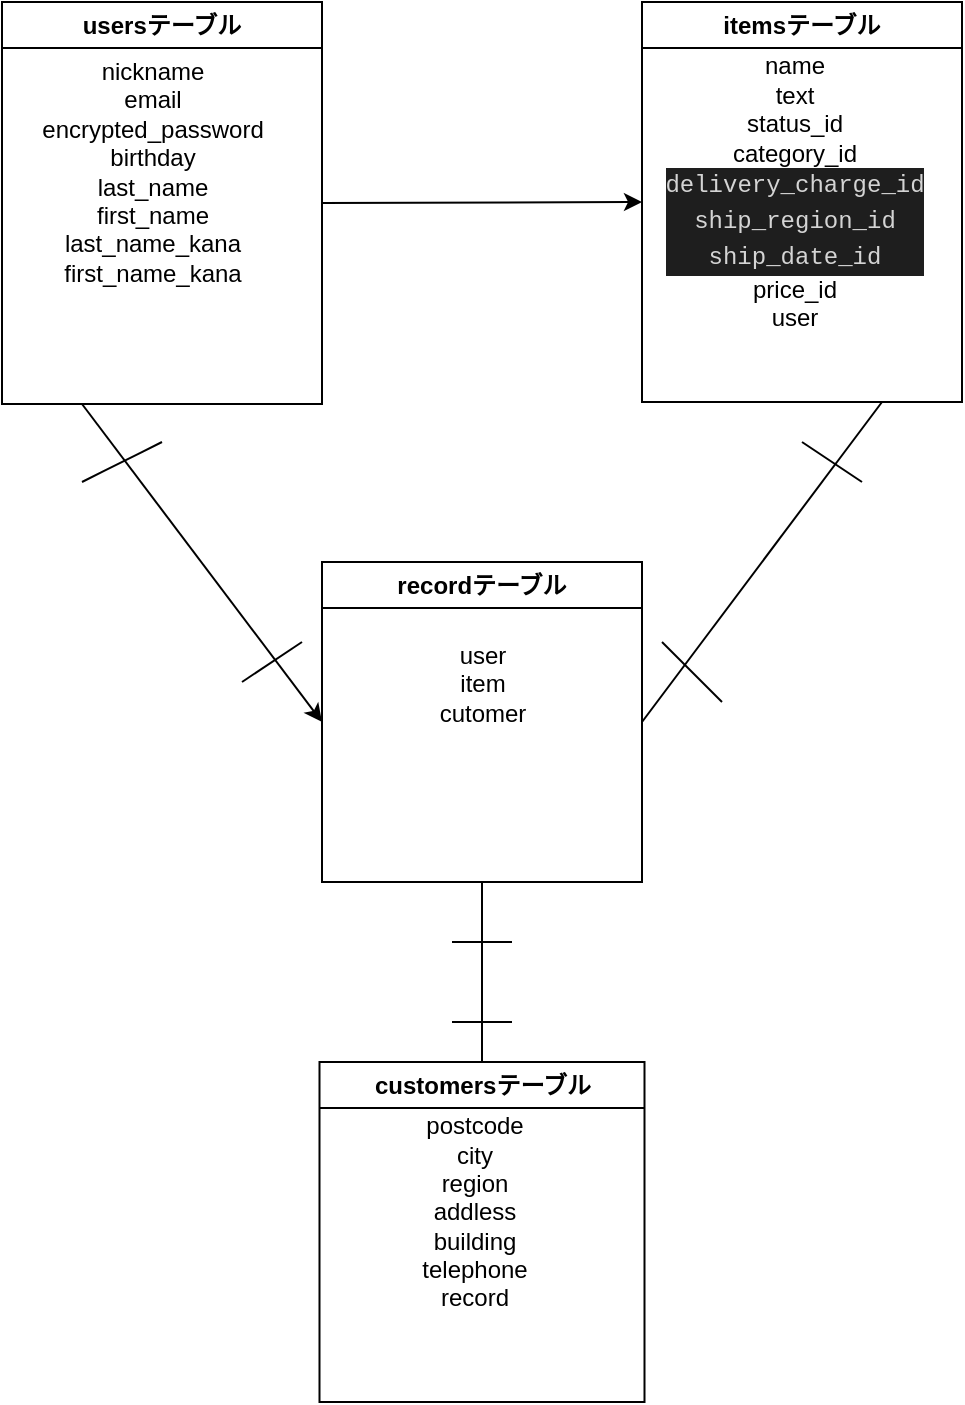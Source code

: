 <mxfile>
    <diagram id="hqYqz-_CxKHIi5i51m1a" name="ページ1">
        <mxGraphModel dx="346" dy="468" grid="1" gridSize="10" guides="0" tooltips="1" connect="1" arrows="1" fold="1" page="1" pageScale="1" pageWidth="827" pageHeight="1169" math="0" shadow="0">
            <root>
                <mxCell id="0"/>
                <mxCell id="1" parent="0"/>
                <mxCell id="7" style="edgeStyle=none;html=1;exitX=0.25;exitY=1;exitDx=0;exitDy=0;entryX=0;entryY=0.5;entryDx=0;entryDy=0;" parent="1" source="2" target="5" edge="1">
                    <mxGeometry relative="1" as="geometry"/>
                </mxCell>
                <mxCell id="23" style="edgeStyle=none;html=1;exitX=1;exitY=0.5;exitDx=0;exitDy=0;entryX=0;entryY=0.5;entryDx=0;entryDy=0;" parent="1" source="2" target="3" edge="1">
                    <mxGeometry relative="1" as="geometry"/>
                </mxCell>
                <mxCell id="2" value="usersテーブル" style="swimlane;whiteSpace=wrap;html=1;" parent="1" vertex="1">
                    <mxGeometry x="120" y="40" width="160" height="201" as="geometry"/>
                </mxCell>
                <mxCell id="9" value="nickname&lt;br&gt;email&lt;br&gt;encrypted_password&lt;br&gt;birthday&lt;br&gt;last_name&lt;br&gt;first_name&lt;br&gt;last_name_kana&lt;br&gt;first_name_kana" style="text;html=1;align=center;verticalAlign=middle;resizable=0;points=[];autosize=1;strokeColor=none;fillColor=none;" parent="2" vertex="1">
                    <mxGeometry x="10" y="20" width="130" height="130" as="geometry"/>
                </mxCell>
                <mxCell id="3" value="itemsテーブル" style="swimlane;whiteSpace=wrap;html=1;" parent="1" vertex="1">
                    <mxGeometry x="440" y="40" width="160" height="200" as="geometry"/>
                </mxCell>
                <mxCell id="67" value="name&lt;br&gt;text&lt;br&gt;status_id&lt;br&gt;category_id&lt;br&gt;&lt;div style=&quot;color: rgb(212, 212, 212); background-color: rgb(30, 30, 30); font-family: Menlo, Monaco, &amp;quot;Courier New&amp;quot;, monospace; line-height: 18px;&quot;&gt;delivery_charge_id&lt;/div&gt;&lt;div style=&quot;color: rgb(212, 212, 212); background-color: rgb(30, 30, 30); font-family: Menlo, Monaco, &amp;quot;Courier New&amp;quot;, monospace; line-height: 18px;&quot;&gt;&lt;div style=&quot;line-height: 18px;&quot;&gt;ship_region_id&lt;/div&gt;&lt;div style=&quot;line-height: 18px;&quot;&gt;&lt;div style=&quot;line-height: 18px;&quot;&gt;ship_date_id&lt;/div&gt;&lt;/div&gt;&lt;/div&gt;price_id&lt;br&gt;user" style="text;html=1;align=center;verticalAlign=middle;resizable=0;points=[];autosize=1;strokeColor=none;fillColor=none;" parent="3" vertex="1">
                    <mxGeometry x="1" y="20" width="150" height="150" as="geometry"/>
                </mxCell>
                <mxCell id="5" value="recordテーブル" style="swimlane;whiteSpace=wrap;html=1;" parent="1" vertex="1">
                    <mxGeometry x="280" y="320" width="160" height="160" as="geometry"/>
                </mxCell>
                <mxCell id="11" value="user&lt;br&gt;item&lt;br&gt;cutomer&lt;br&gt;" style="text;html=1;align=center;verticalAlign=middle;resizable=0;points=[];autosize=1;strokeColor=none;fillColor=none;" parent="5" vertex="1">
                    <mxGeometry x="45" y="31" width="70" height="60" as="geometry"/>
                </mxCell>
                <mxCell id="68" value="&lt;br&gt;" style="text;html=1;align=center;verticalAlign=middle;resizable=0;points=[];autosize=1;strokeColor=none;fillColor=none;" vertex="1" parent="5">
                    <mxGeometry x="65" y="70" width="20" height="30" as="geometry"/>
                </mxCell>
                <mxCell id="12" value="customersテーブル" style="swimlane;whiteSpace=wrap;html=1;startSize=23;" parent="1" vertex="1">
                    <mxGeometry x="278.75" y="570" width="162.5" height="170" as="geometry"/>
                </mxCell>
                <mxCell id="48" value="postcode&lt;br&gt;city&lt;br&gt;region&lt;br&gt;addless&lt;br&gt;building&lt;br&gt;telephone&lt;br&gt;&lt;span style=&quot;background-color: initial;&quot;&gt;record&lt;/span&gt;" style="text;html=1;align=center;verticalAlign=middle;resizable=0;points=[];autosize=1;strokeColor=none;fillColor=none;" parent="12" vertex="1">
                    <mxGeometry x="37.5" y="20" width="80" height="110" as="geometry"/>
                </mxCell>
                <mxCell id="18" value="" style="endArrow=none;html=1;entryX=0.75;entryY=1;entryDx=0;entryDy=0;exitX=1;exitY=0.5;exitDx=0;exitDy=0;" parent="1" source="5" target="3" edge="1">
                    <mxGeometry width="50" height="50" relative="1" as="geometry">
                        <mxPoint x="450" y="390" as="sourcePoint"/>
                        <mxPoint x="540" y="270" as="targetPoint"/>
                    </mxGeometry>
                </mxCell>
                <mxCell id="51" value="" style="endArrow=none;html=1;elbow=vertical;" parent="1" edge="1">
                    <mxGeometry width="50" height="50" relative="1" as="geometry">
                        <mxPoint x="345" y="510" as="sourcePoint"/>
                        <mxPoint x="375" y="510" as="targetPoint"/>
                    </mxGeometry>
                </mxCell>
                <mxCell id="54" value="" style="endArrow=none;html=1;elbow=vertical;" parent="1" edge="1">
                    <mxGeometry width="50" height="50" relative="1" as="geometry">
                        <mxPoint x="160" y="280" as="sourcePoint"/>
                        <mxPoint x="200" y="260" as="targetPoint"/>
                        <Array as="points">
                            <mxPoint x="180" y="270"/>
                        </Array>
                    </mxGeometry>
                </mxCell>
                <mxCell id="55" value="" style="endArrow=none;html=1;elbow=vertical;" parent="1" edge="1">
                    <mxGeometry width="50" height="50" relative="1" as="geometry">
                        <mxPoint x="345" y="550" as="sourcePoint"/>
                        <mxPoint x="375" y="550" as="targetPoint"/>
                    </mxGeometry>
                </mxCell>
                <mxCell id="56" value="" style="endArrow=none;html=1;elbow=vertical;" parent="1" edge="1">
                    <mxGeometry width="50" height="50" relative="1" as="geometry">
                        <mxPoint x="550" y="280" as="sourcePoint"/>
                        <mxPoint x="520" y="260" as="targetPoint"/>
                        <Array as="points"/>
                    </mxGeometry>
                </mxCell>
                <mxCell id="64" value="" style="endArrow=none;html=1;elbow=vertical;" parent="1" edge="1">
                    <mxGeometry width="50" height="50" relative="1" as="geometry">
                        <mxPoint x="240" y="380" as="sourcePoint"/>
                        <mxPoint x="270" y="360" as="targetPoint"/>
                        <Array as="points"/>
                    </mxGeometry>
                </mxCell>
                <mxCell id="65" value="" style="endArrow=none;html=1;elbow=vertical;entryX=0.5;entryY=1;entryDx=0;entryDy=0;exitX=0.5;exitY=0;exitDx=0;exitDy=0;" parent="1" source="12" target="5" edge="1">
                    <mxGeometry width="50" height="50" relative="1" as="geometry">
                        <mxPoint x="360" y="560" as="sourcePoint"/>
                        <mxPoint x="410" y="410" as="targetPoint"/>
                    </mxGeometry>
                </mxCell>
                <mxCell id="66" value="" style="endArrow=none;html=1;elbow=vertical;" parent="1" edge="1">
                    <mxGeometry width="50" height="50" relative="1" as="geometry">
                        <mxPoint x="450" y="360" as="sourcePoint"/>
                        <mxPoint x="480" y="390" as="targetPoint"/>
                    </mxGeometry>
                </mxCell>
            </root>
        </mxGraphModel>
    </diagram>
</mxfile>